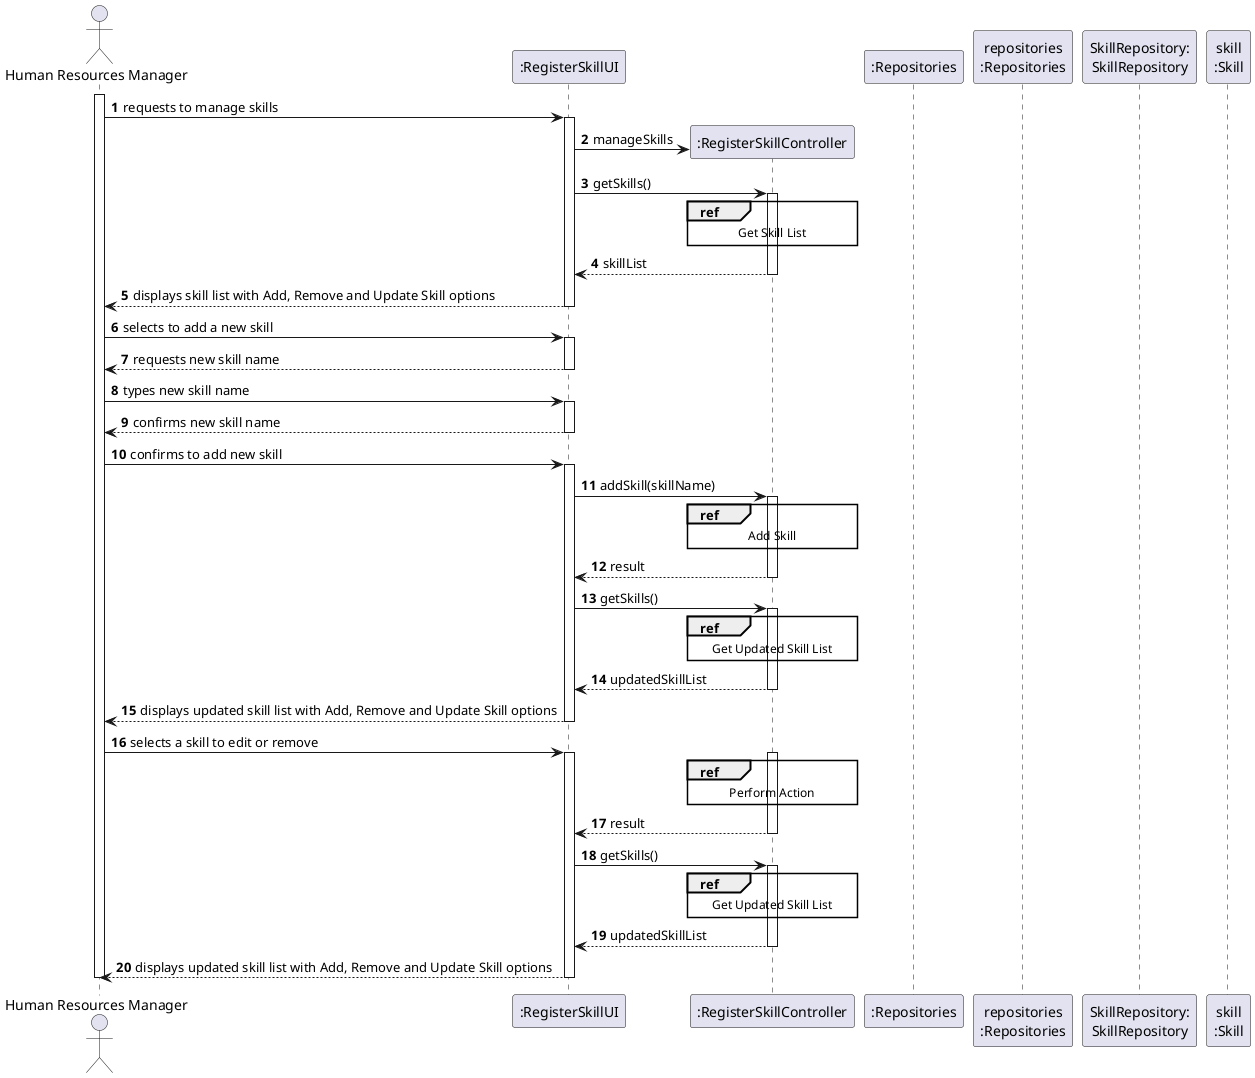 @startuml

'skinparam monochrome true
skinparam packageStyle rectangle
skinparam shadowing false

autonumber

'hide footbox
actor "Human Resources Manager" as ADM
participant ":RegisterSkillUI" as UI
participant ":RegisterSkillController" as CTRL
participant ":Repositories" as RepositorySingleton
participant "repositories\n:Repositories" as PLAT
participant "SkillRepository:\nSkillRepository" as SkillRepository
participant "skill\n:Skill" as SKILL

activate ADM

    ADM -> UI : requests to manage skills
    activate UI
        UI -> CTRL** : manageSkills
        UI -> CTRL : getSkills()
        ref over CTRL
            Get Skill List
        end ref
        activate CTRL

            CTRL --> UI : skillList
        deactivate CTRL
        UI --> ADM : displays skill list with Add, Remove and Update Skill options
    deactivate UI

    ADM -> UI : selects to add a new skill
    activate UI
        UI --> ADM : requests new skill name
    deactivate UI
    ADM -> UI : types new skill name
    activate UI
        UI --> ADM : confirms new skill name
    deactivate UI
    ADM -> UI : confirms to add new skill
    activate UI
        UI -> CTRL : addSkill(skillName)
        ref over CTRL
            Add Skill
        end ref
        activate CTRL

            CTRL --> UI : result
        deactivate CTRL
        UI -> CTRL : getSkills()
        ref over CTRL
            Get Updated Skill List
        end ref
        activate CTRL

            CTRL --> UI : updatedSkillList
        deactivate CTRL
        UI --> ADM : displays updated skill list with Add, Remove and Update Skill options
            deactivate UI

            ADM -> UI : selects a skill to edit or remove
            activate UI
        ref over CTRL
            Perform Action
        end ref
        activate CTRL

            CTRL --> UI : result
        deactivate CTRL
        UI -> CTRL : getSkills()
        ref over CTRL
            Get Updated Skill List
        end ref
        activate CTRL

            CTRL --> UI : updatedSkillList
        deactivate CTRL
        UI --> ADM : displays updated skill list with Add, Remove and Update Skill options
    deactivate UI

deactivate ADM

@enduml
